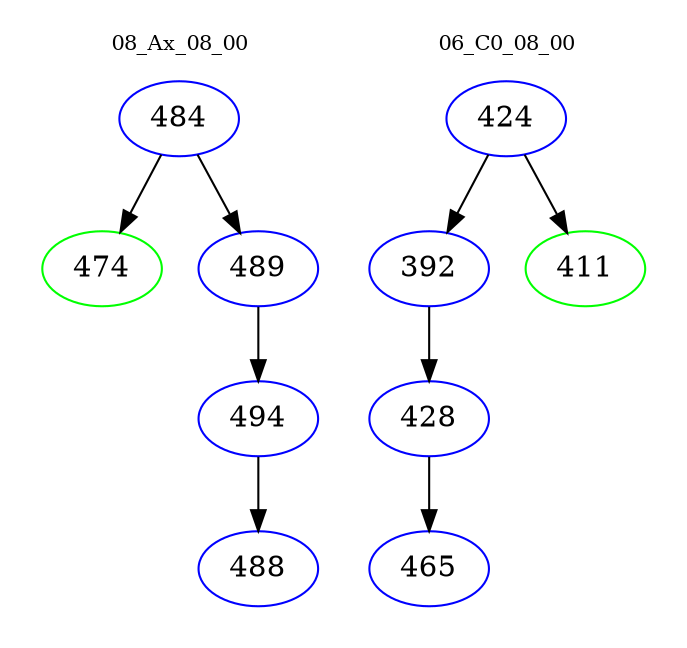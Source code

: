 digraph{
subgraph cluster_0 {
color = white
label = "08_Ax_08_00";
fontsize=10;
T0_484 [label="484", color="blue"]
T0_484 -> T0_474 [color="black"]
T0_474 [label="474", color="green"]
T0_484 -> T0_489 [color="black"]
T0_489 [label="489", color="blue"]
T0_489 -> T0_494 [color="black"]
T0_494 [label="494", color="blue"]
T0_494 -> T0_488 [color="black"]
T0_488 [label="488", color="blue"]
}
subgraph cluster_1 {
color = white
label = "06_C0_08_00";
fontsize=10;
T1_424 [label="424", color="blue"]
T1_424 -> T1_392 [color="black"]
T1_392 [label="392", color="blue"]
T1_392 -> T1_428 [color="black"]
T1_428 [label="428", color="blue"]
T1_428 -> T1_465 [color="black"]
T1_465 [label="465", color="blue"]
T1_424 -> T1_411 [color="black"]
T1_411 [label="411", color="green"]
}
}
